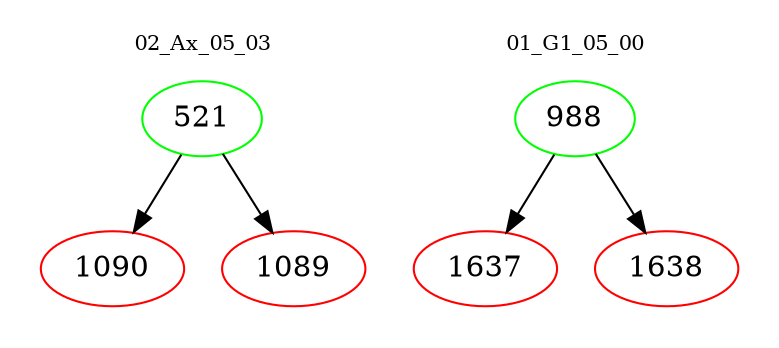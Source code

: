 digraph{
subgraph cluster_0 {
color = white
label = "02_Ax_05_03";
fontsize=10;
T0_521 [label="521", color="green"]
T0_521 -> T0_1090 [color="black"]
T0_1090 [label="1090", color="red"]
T0_521 -> T0_1089 [color="black"]
T0_1089 [label="1089", color="red"]
}
subgraph cluster_1 {
color = white
label = "01_G1_05_00";
fontsize=10;
T1_988 [label="988", color="green"]
T1_988 -> T1_1637 [color="black"]
T1_1637 [label="1637", color="red"]
T1_988 -> T1_1638 [color="black"]
T1_1638 [label="1638", color="red"]
}
}
